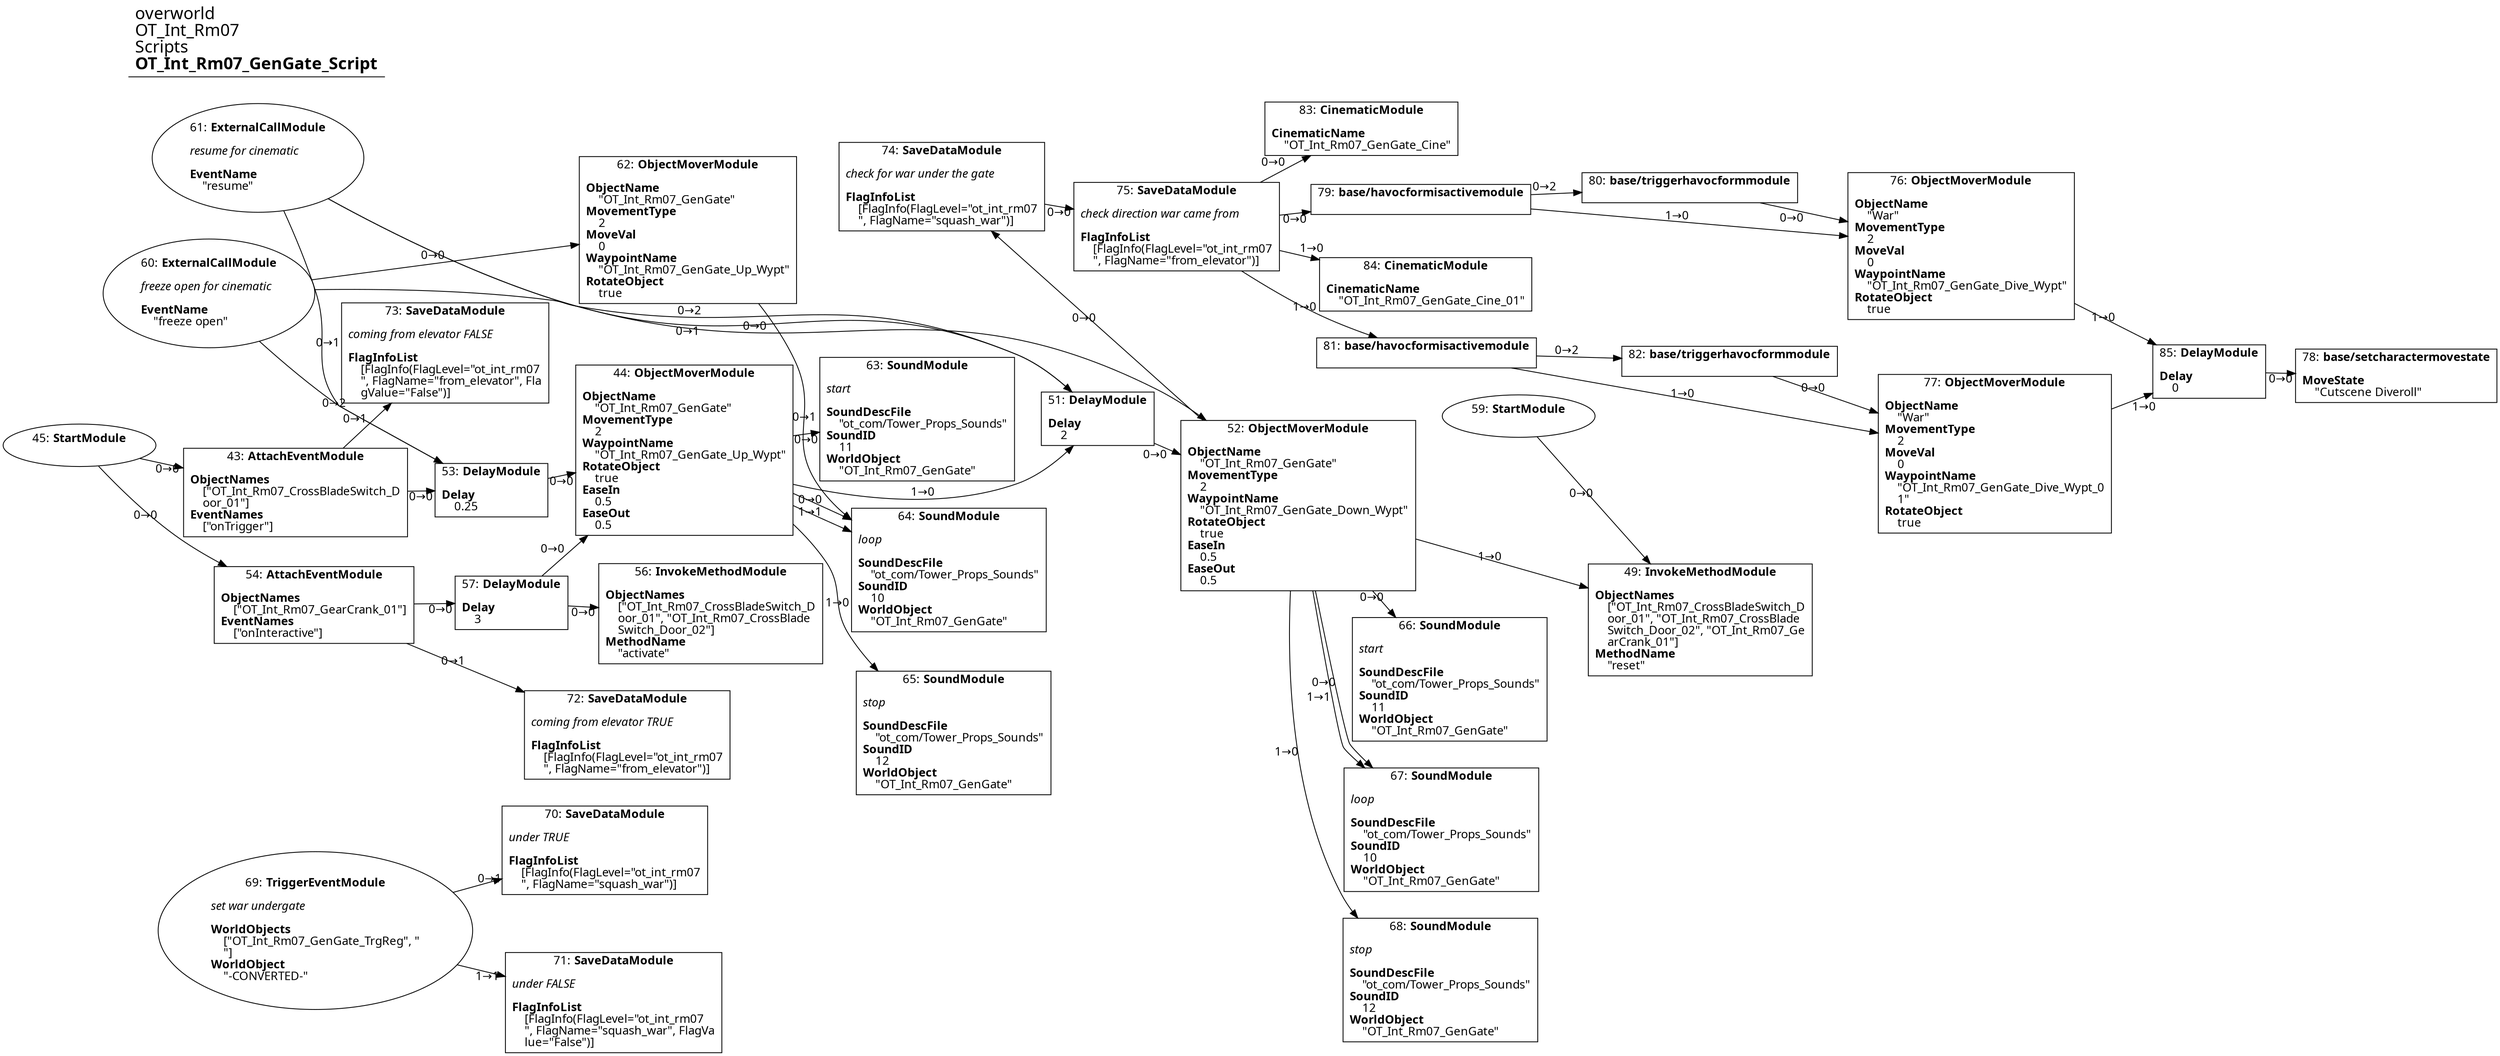 digraph {
    layout = fdp;
    overlap = prism;
    sep = "+16";
    splines = spline;

    node [ shape = box ];

    graph [ fontname = "Segoe UI" ];
    node [ fontname = "Segoe UI" ];
    edge [ fontname = "Segoe UI" ];

    43 [ label = <43: <b>AttachEventModule</b><br/><br/><b>ObjectNames</b><br align="left"/>    [&quot;OT_Int_Rm07_CrossBladeSwitch_D<br align="left"/>    oor_01&quot;]<br align="left"/><b>EventNames</b><br align="left"/>    [&quot;onTrigger&quot;]<br align="left"/>> ];
    43 [ pos = "0.259,-1.003!" ];
    43 -> 53 [ label = "0→0" ];
    43 -> 73 [ label = "0→1" ];

    44 [ label = <44: <b>ObjectMoverModule</b><br/><br/><b>ObjectName</b><br align="left"/>    &quot;OT_Int_Rm07_GenGate&quot;<br align="left"/><b>MovementType</b><br align="left"/>    2<br align="left"/><b>WaypointName</b><br align="left"/>    &quot;OT_Int_Rm07_GenGate_Up_Wypt&quot;<br align="left"/><b>RotateObject</b><br align="left"/>    true<br align="left"/><b>EaseIn</b><br align="left"/>    0.5<br align="left"/><b>EaseOut</b><br align="left"/>    0.5<br align="left"/>> ];
    44 [ pos = "0.665,-1.003!" ];
    44 -> 51 [ label = "1→0" ];
    44 -> 64 [ label = "0→0" ];
    44 -> 64 [ label = "1→1" ];
    44 -> 63 [ label = "0→0" ];
    44 -> 65 [ label = "1→0" ];

    45 [ label = <45: <b>StartModule</b><br/><br/>> ];
    45 [ shape = oval ]
    45 [ pos = "0.07,-1.003!" ];
    45 -> 43 [ label = "0→0" ];
    45 -> 54 [ label = "0→0" ];

    49 [ label = <49: <b>InvokeMethodModule</b><br/><br/><b>ObjectNames</b><br align="left"/>    [&quot;OT_Int_Rm07_CrossBladeSwitch_D<br align="left"/>    oor_01&quot;, &quot;OT_Int_Rm07_CrossBlade<br align="left"/>    Switch_Door_02&quot;, &quot;OT_Int_Rm07_Ge<br align="left"/>    arCrank_01&quot;]<br align="left"/><b>MethodName</b><br align="left"/>    &quot;reset&quot;<br align="left"/>> ];
    49 [ pos = "2.2310002,-1.049!" ];

    51 [ label = <51: <b>DelayModule</b><br/><br/><b>Delay</b><br align="left"/>    2<br align="left"/>> ];
    51 [ pos = "1.3470001,-1.026!" ];
    51 -> 52 [ label = "0→0" ];

    52 [ label = <52: <b>ObjectMoverModule</b><br/><br/><b>ObjectName</b><br align="left"/>    &quot;OT_Int_Rm07_GenGate&quot;<br align="left"/><b>MovementType</b><br align="left"/>    2<br align="left"/><b>WaypointName</b><br align="left"/>    &quot;OT_Int_Rm07_GenGate_Down_Wypt&quot;<br align="left"/><b>RotateObject</b><br align="left"/>    true<br align="left"/><b>EaseIn</b><br align="left"/>    0.5<br align="left"/><b>EaseOut</b><br align="left"/>    0.5<br align="left"/>> ];
    52 [ pos = "1.616,-1.026!" ];
    52 -> 49 [ label = "1→0" ];
    52 -> 66 [ label = "0→0" ];
    52 -> 67 [ label = "0→0" ];
    52 -> 67 [ label = "1→1" ];
    52 -> 68 [ label = "1→0" ];
    52 -> 74 [ label = "0→0" ];

    53 [ label = <53: <b>DelayModule</b><br/><br/><b>Delay</b><br align="left"/>    0.25<br align="left"/>> ];
    53 [ pos = "0.47000003,-1.003!" ];
    53 -> 44 [ label = "0→0" ];

    54 [ label = <54: <b>AttachEventModule</b><br/><br/><b>ObjectNames</b><br align="left"/>    [&quot;OT_Int_Rm07_GearCrank_01&quot;]<br align="left"/><b>EventNames</b><br align="left"/>    [&quot;onInteractive&quot;]<br align="left"/>> ];
    54 [ pos = "0.254,-1.312!" ];
    54 -> 57 [ label = "0→0" ];
    54 -> 72 [ label = "0→1" ];

    56 [ label = <56: <b>InvokeMethodModule</b><br/><br/><b>ObjectNames</b><br align="left"/>    [&quot;OT_Int_Rm07_CrossBladeSwitch_D<br align="left"/>    oor_01&quot;, &quot;OT_Int_Rm07_CrossBlade<br align="left"/>    Switch_Door_02&quot;]<br align="left"/><b>MethodName</b><br align="left"/>    &quot;activate&quot;<br align="left"/>> ];
    56 [ pos = "0.646,-1.312!" ];

    57 [ label = <57: <b>DelayModule</b><br/><br/><b>Delay</b><br align="left"/>    3<br align="left"/>> ];
    57 [ pos = "0.462,-1.312!" ];
    57 -> 56 [ label = "0→0" ];
    57 -> 44 [ label = "0→0" ];

    59 [ label = <59: <b>StartModule</b><br/><br/>> ];
    59 [ shape = oval ]
    59 [ pos = "2.023,-0.87900007!" ];
    59 -> 49 [ label = "0→0" ];

    60 [ label = <60: <b>ExternalCallModule</b><br/><br/><i>freeze open for cinematic<br align="left"/></i><br align="left"/><b>EventName</b><br align="left"/>    &quot;freeze open&quot;<br align="left"/>> ];
    60 [ shape = oval ]
    60 [ pos = "0.223,-0.77300006!" ];
    60 -> 53 [ label = "0→2" ];
    60 -> 51 [ label = "0→2" ];
    60 -> 62 [ label = "0→0" ];

    61 [ label = <61: <b>ExternalCallModule</b><br/><br/><i>resume for cinematic<br align="left"/></i><br align="left"/><b>EventName</b><br align="left"/>    &quot;resume&quot;<br align="left"/>> ];
    61 [ shape = oval ]
    61 [ pos = "0.22000001,-0.646!" ];
    61 -> 53 [ label = "0→1" ];
    61 -> 51 [ label = "0→1" ];
    61 -> 52 [ label = "0→0" ];

    62 [ label = <62: <b>ObjectMoverModule</b><br/><br/><b>ObjectName</b><br align="left"/>    &quot;OT_Int_Rm07_GenGate&quot;<br align="left"/><b>MovementType</b><br align="left"/>    2<br align="left"/><b>MoveVal</b><br align="left"/>    0<br align="left"/><b>WaypointName</b><br align="left"/>    &quot;OT_Int_Rm07_GenGate_Up_Wypt&quot;<br align="left"/><b>RotateObject</b><br align="left"/>    true<br align="left"/>> ];
    62 [ pos = "0.671,-0.77300006!" ];
    62 -> 64 [ label = "0→1" ];

    63 [ label = <63: <b>SoundModule</b><br/><br/><i>start<br align="left"/></i><br align="left"/><b>SoundDescFile</b><br align="left"/>    &quot;ot_com/Tower_Props_Sounds&quot;<br align="left"/><b>SoundID</b><br align="left"/>    11<br align="left"/><b>WorldObject</b><br align="left"/>    &quot;OT_Int_Rm07_GenGate&quot;<br align="left"/>> ];
    63 [ pos = "1.003,-1.08!" ];

    64 [ label = <64: <b>SoundModule</b><br/><br/><i>loop<br align="left"/></i><br align="left"/><b>SoundDescFile</b><br align="left"/>    &quot;ot_com/Tower_Props_Sounds&quot;<br align="left"/><b>SoundID</b><br align="left"/>    10<br align="left"/><b>WorldObject</b><br align="left"/>    &quot;OT_Int_Rm07_GenGate&quot;<br align="left"/>> ];
    64 [ pos = "1.003,-1.2320001!" ];

    65 [ label = <65: <b>SoundModule</b><br/><br/><i>stop<br align="left"/></i><br align="left"/><b>SoundDescFile</b><br align="left"/>    &quot;ot_com/Tower_Props_Sounds&quot;<br align="left"/><b>SoundID</b><br align="left"/>    12<br align="left"/><b>WorldObject</b><br align="left"/>    &quot;OT_Int_Rm07_GenGate&quot;<br align="left"/>> ];
    65 [ pos = "1.003,-1.3820001!" ];

    66 [ label = <66: <b>SoundModule</b><br/><br/><i>start<br align="left"/></i><br align="left"/><b>SoundDescFile</b><br align="left"/>    &quot;ot_com/Tower_Props_Sounds&quot;<br align="left"/><b>SoundID</b><br align="left"/>    11<br align="left"/><b>WorldObject</b><br align="left"/>    &quot;OT_Int_Rm07_GenGate&quot;<br align="left"/>> ];
    66 [ pos = "1.9310001,-1.1580001!" ];

    67 [ label = <67: <b>SoundModule</b><br/><br/><i>loop<br align="left"/></i><br align="left"/><b>SoundDescFile</b><br align="left"/>    &quot;ot_com/Tower_Props_Sounds&quot;<br align="left"/><b>SoundID</b><br align="left"/>    10<br align="left"/><b>WorldObject</b><br align="left"/>    &quot;OT_Int_Rm07_GenGate&quot;<br align="left"/>> ];
    67 [ pos = "1.9310001,-1.3100001!" ];

    68 [ label = <68: <b>SoundModule</b><br/><br/><i>stop<br align="left"/></i><br align="left"/><b>SoundDescFile</b><br align="left"/>    &quot;ot_com/Tower_Props_Sounds&quot;<br align="left"/><b>SoundID</b><br align="left"/>    12<br align="left"/><b>WorldObject</b><br align="left"/>    &quot;OT_Int_Rm07_GenGate&quot;<br align="left"/>> ];
    68 [ pos = "1.9310001,-1.46!" ];

    69 [ label = <69: <b>TriggerEventModule</b><br/><br/><i>set war undergate<br align="left"/></i><br align="left"/><b>WorldObjects</b><br align="left"/>    [&quot;OT_Int_Rm07_GenGate_TrgReg&quot;, &quot;<br align="left"/>    &quot;]<br align="left"/><b>WorldObject</b><br align="left"/>    &quot;-CONVERTED-&quot;<br align="left"/>> ];
    69 [ shape = oval ]
    69 [ pos = "0.104,-1.8670001!" ];
    69 -> 70 [ label = "0→1" ];
    69 -> 71 [ label = "1→1" ];

    70 [ label = <70: <b>SaveDataModule</b><br/><br/><i>under TRUE<br align="left"/></i><br align="left"/><b>FlagInfoList</b><br align="left"/>    [FlagInfo(FlagLevel=&quot;ot_int_rm07<br align="left"/>    &quot;, FlagName=&quot;squash_war&quot;)]<br align="left"/>> ];
    70 [ pos = "0.356,-1.7760001!" ];

    71 [ label = <71: <b>SaveDataModule</b><br/><br/><i>under FALSE<br align="left"/></i><br align="left"/><b>FlagInfoList</b><br align="left"/>    [FlagInfo(FlagLevel=&quot;ot_int_rm07<br align="left"/>    &quot;, FlagName=&quot;squash_war&quot;, FlagVa<br align="left"/>    lue=&quot;False&quot;)]<br align="left"/>> ];
    71 [ pos = "0.356,-1.9390001!" ];

    72 [ label = <72: <b>SaveDataModule</b><br/><br/><i>coming from elevator TRUE<br align="left"/></i><br align="left"/><b>FlagInfoList</b><br align="left"/>    [FlagInfo(FlagLevel=&quot;ot_int_rm07<br align="left"/>    &quot;, FlagName=&quot;from_elevator&quot;)]<br align="left"/>> ];
    72 [ pos = "0.46300003,-1.5100001!" ];

    73 [ label = <73: <b>SaveDataModule</b><br/><br/><i>coming from elevator FALSE<br align="left"/></i><br align="left"/><b>FlagInfoList</b><br align="left"/>    [FlagInfo(FlagLevel=&quot;ot_int_rm07<br align="left"/>    &quot;, FlagName=&quot;from_elevator&quot;, Fla<br align="left"/>    gValue=&quot;False&quot;)]<br align="left"/>> ];
    73 [ pos = "0.467,-0.86300004!" ];

    74 [ label = <74: <b>SaveDataModule</b><br/><br/><i>check for war under the gate<br align="left"/></i><br align="left"/><b>FlagInfoList</b><br align="left"/>    [FlagInfo(FlagLevel=&quot;ot_int_rm07<br align="left"/>    &quot;, FlagName=&quot;squash_war&quot;)]<br align="left"/>> ];
    74 [ pos = "1.812,-0.48900002!" ];
    74 -> 75 [ label = "0→0" ];

    75 [ label = <75: <b>SaveDataModule</b><br/><br/><i>check direction war came from<br align="left"/></i><br align="left"/><b>FlagInfoList</b><br align="left"/>    [FlagInfo(FlagLevel=&quot;ot_int_rm07<br align="left"/>    &quot;, FlagName=&quot;from_elevator&quot;)]<br align="left"/>> ];
    75 [ pos = "2.049,-0.48800004!" ];
    75 -> 83 [ label = "0→0" ];
    75 -> 79 [ label = "0→0" ];
    75 -> 84 [ label = "1→0" ];
    75 -> 81 [ label = "1→0" ];

    76 [ label = <76: <b>ObjectMoverModule</b><br/><br/><b>ObjectName</b><br align="left"/>    &quot;War&quot;<br align="left"/><b>MovementType</b><br align="left"/>    2<br align="left"/><b>MoveVal</b><br align="left"/>    0<br align="left"/><b>WaypointName</b><br align="left"/>    &quot;OT_Int_Rm07_GenGate_Dive_Wypt&quot;<br align="left"/><b>RotateObject</b><br align="left"/>    true<br align="left"/>> ];
    76 [ pos = "2.8860002,-0.45200002!" ];
    76 -> 85 [ label = "1→0" ];

    77 [ label = <77: <b>ObjectMoverModule</b><br/><br/><b>ObjectName</b><br align="left"/>    &quot;War&quot;<br align="left"/><b>MovementType</b><br align="left"/>    2<br align="left"/><b>MoveVal</b><br align="left"/>    0<br align="left"/><b>WaypointName</b><br align="left"/>    &quot;OT_Int_Rm07_GenGate_Dive_Wypt_0<br align="left"/>    1&quot;<br align="left"/><b>RotateObject</b><br align="left"/>    true<br align="left"/>> ];
    77 [ pos = "2.874,-0.725!" ];
    77 -> 85 [ label = "1→0" ];

    78 [ label = <78: <b>base/setcharactermovestate</b><br/><br/><b>MoveState</b><br align="left"/>    &quot;Cutscene Diveroll&quot;<br align="left"/>> ];
    78 [ pos = "3.2900002,-0.61300004!" ];

    79 [ label = <79: <b>base/havocformisactivemodule</b><br/><br/>> ];
    79 [ pos = "2.295,-0.43!" ];
    79 -> 80 [ label = "0→2" ];
    79 -> 76 [ label = "1→0" ];

    80 [ label = <80: <b>base/triggerhavocformmodule</b><br/><br/>> ];
    80 [ pos = "2.5440001,-0.384!" ];
    80 -> 76 [ label = "0→0" ];

    81 [ label = <81: <b>base/havocformisactivemodule</b><br/><br/>> ];
    81 [ pos = "2.292,-0.702!" ];
    81 -> 82 [ label = "0→2" ];
    81 -> 77 [ label = "1→0" ];

    82 [ label = <82: <b>base/triggerhavocformmodule</b><br/><br/>> ];
    82 [ pos = "2.5410001,-0.656!" ];
    82 -> 77 [ label = "0→0" ];

    83 [ label = <83: <b>CinematicModule</b><br/><br/><b>CinematicName</b><br align="left"/>    &quot;OT_Int_Rm07_GenGate_Cine&quot;<br align="left"/>> ];
    83 [ pos = "2.295,-0.32000002!" ];

    84 [ label = <84: <b>CinematicModule</b><br/><br/><b>CinematicName</b><br align="left"/>    &quot;OT_Int_Rm07_GenGate_Cine_01&quot;<br align="left"/>> ];
    84 [ pos = "2.292,-0.591!" ];

    85 [ label = <85: <b>DelayModule</b><br/><br/><b>Delay</b><br align="left"/>    0<br align="left"/>> ];
    85 [ pos = "3.0960002,-0.61300004!" ];
    85 -> 78 [ label = "0→0" ];

    title [ pos = "0.069000006,-0.319!" ];
    title [ shape = underline ];
    title [ label = <<font point-size="20">overworld<br align="left"/>OT_Int_Rm07<br align="left"/>Scripts<br align="left"/><b>OT_Int_Rm07_GenGate_Script</b><br align="left"/></font>> ];
}
